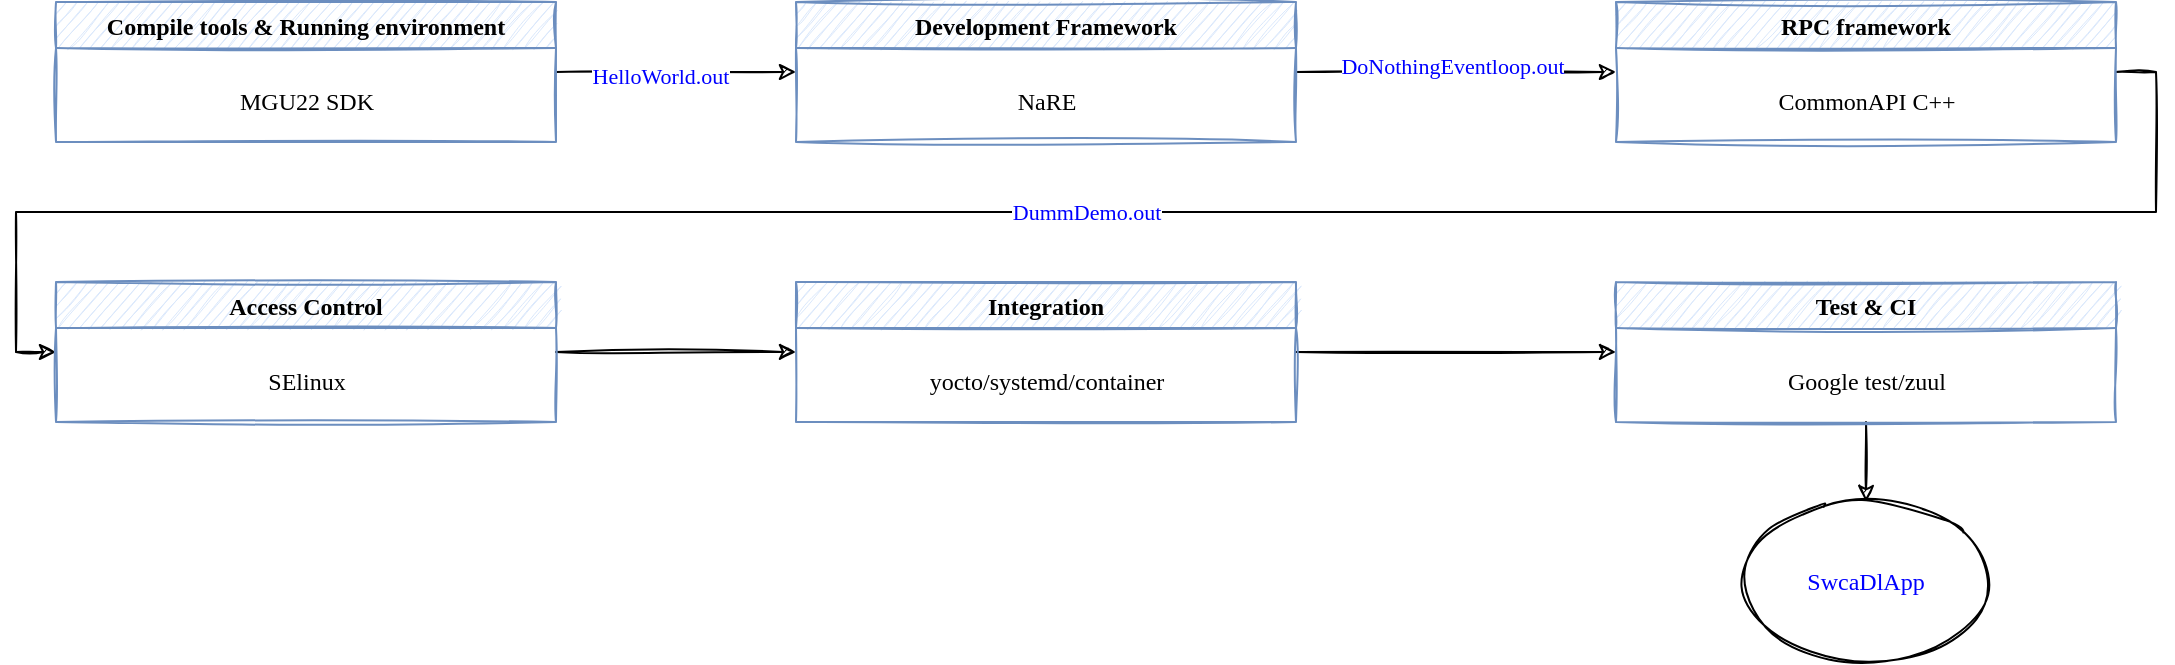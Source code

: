 <mxfile version="20.3.6" type="github">
  <diagram id="AehVh6QDJpQbHFR2inXx" name="Page-1">
    <mxGraphModel dx="2276" dy="712" grid="0" gridSize="10" guides="1" tooltips="1" connect="1" arrows="1" fold="1" page="1" pageScale="1" pageWidth="850" pageHeight="1100" math="0" shadow="0">
      <root>
        <mxCell id="0" />
        <mxCell id="1" parent="0" />
        <mxCell id="GSN7wuYJFyokMiLav0em-19" value="" style="edgeStyle=orthogonalEdgeStyle;rounded=0;orthogonalLoop=1;jettySize=auto;html=1;sketch=1;fontFamily=Comic Sans MS;entryX=0;entryY=0.5;entryDx=0;entryDy=0;" edge="1" parent="1" source="GSN7wuYJFyokMiLav0em-14" target="GSN7wuYJFyokMiLav0em-20">
          <mxGeometry relative="1" as="geometry">
            <mxPoint x="-55" y="415" as="targetPoint" />
          </mxGeometry>
        </mxCell>
        <mxCell id="GSN7wuYJFyokMiLav0em-22" value="HelloWorld.out" style="edgeLabel;html=1;align=center;verticalAlign=middle;resizable=0;points=[];fontFamily=Comic Sans MS;fontColor=#0000FF;" vertex="1" connectable="0" parent="GSN7wuYJFyokMiLav0em-19">
          <mxGeometry x="-0.139" y="-2" relative="1" as="geometry">
            <mxPoint as="offset" />
          </mxGeometry>
        </mxCell>
        <mxCell id="GSN7wuYJFyokMiLav0em-14" value="Compile tools &amp; Running environment" style="swimlane;sketch=1;fillColor=#dae8fc;strokeColor=#6c8ebf;fontFamily=Comic Sans MS;" vertex="1" parent="1">
          <mxGeometry x="-530" y="380" width="250" height="70" as="geometry" />
        </mxCell>
        <mxCell id="GSN7wuYJFyokMiLav0em-15" value="MGU22 SDK" style="text;html=1;align=center;verticalAlign=middle;resizable=0;points=[];autosize=1;strokeColor=none;fillColor=none;fontFamily=Comic Sans MS;" vertex="1" parent="GSN7wuYJFyokMiLav0em-14">
          <mxGeometry x="80" y="35" width="90" height="30" as="geometry" />
        </mxCell>
        <mxCell id="GSN7wuYJFyokMiLav0em-25" style="edgeStyle=orthogonalEdgeStyle;rounded=0;sketch=1;orthogonalLoop=1;jettySize=auto;html=1;exitX=1;exitY=0.5;exitDx=0;exitDy=0;entryX=0;entryY=0.5;entryDx=0;entryDy=0;fontFamily=Comic Sans MS;" edge="1" parent="1" source="GSN7wuYJFyokMiLav0em-20" target="GSN7wuYJFyokMiLav0em-23">
          <mxGeometry relative="1" as="geometry" />
        </mxCell>
        <mxCell id="GSN7wuYJFyokMiLav0em-26" value="DoNothingEventloop.out" style="edgeLabel;html=1;align=center;verticalAlign=middle;resizable=0;points=[];fontFamily=Comic Sans MS;fontColor=#0000FF;" vertex="1" connectable="0" parent="GSN7wuYJFyokMiLav0em-25">
          <mxGeometry x="-0.033" y="3" relative="1" as="geometry">
            <mxPoint as="offset" />
          </mxGeometry>
        </mxCell>
        <mxCell id="GSN7wuYJFyokMiLav0em-20" value="Development Framework" style="swimlane;sketch=1;fillColor=#dae8fc;strokeColor=#6c8ebf;fontFamily=Comic Sans MS;" vertex="1" parent="1">
          <mxGeometry x="-160" y="380" width="250" height="70" as="geometry" />
        </mxCell>
        <mxCell id="GSN7wuYJFyokMiLav0em-21" value="NaRE" style="text;html=1;align=center;verticalAlign=middle;resizable=0;points=[];autosize=1;strokeColor=none;fillColor=none;fontFamily=Comic Sans MS;" vertex="1" parent="GSN7wuYJFyokMiLav0em-20">
          <mxGeometry x="100" y="35" width="50" height="30" as="geometry" />
        </mxCell>
        <mxCell id="GSN7wuYJFyokMiLav0em-29" value="&lt;font color=&quot;#0000ff&quot;&gt;DummDemo.out&lt;/font&gt;" style="edgeStyle=orthogonalEdgeStyle;rounded=0;sketch=1;orthogonalLoop=1;jettySize=auto;html=1;exitX=1;exitY=0.5;exitDx=0;exitDy=0;entryX=0;entryY=0.5;entryDx=0;entryDy=0;fontFamily=Comic Sans MS;" edge="1" parent="1" source="GSN7wuYJFyokMiLav0em-23" target="GSN7wuYJFyokMiLav0em-27">
          <mxGeometry relative="1" as="geometry">
            <Array as="points">
              <mxPoint x="520" y="415" />
              <mxPoint x="520" y="485" />
              <mxPoint x="-550" y="485" />
              <mxPoint x="-550" y="555" />
            </Array>
          </mxGeometry>
        </mxCell>
        <mxCell id="GSN7wuYJFyokMiLav0em-23" value="RPC framework" style="swimlane;sketch=1;fillColor=#dae8fc;strokeColor=#6c8ebf;fontFamily=Comic Sans MS;" vertex="1" parent="1">
          <mxGeometry x="250" y="380" width="250" height="70" as="geometry" />
        </mxCell>
        <mxCell id="GSN7wuYJFyokMiLav0em-24" value="CommonAPI C++" style="text;html=1;align=center;verticalAlign=middle;resizable=0;points=[];autosize=1;strokeColor=none;fillColor=none;fontFamily=Comic Sans MS;" vertex="1" parent="GSN7wuYJFyokMiLav0em-23">
          <mxGeometry x="70" y="35" width="110" height="30" as="geometry" />
        </mxCell>
        <mxCell id="GSN7wuYJFyokMiLav0em-32" style="edgeStyle=orthogonalEdgeStyle;rounded=0;sketch=1;orthogonalLoop=1;jettySize=auto;html=1;exitX=1;exitY=0.5;exitDx=0;exitDy=0;entryX=0;entryY=0.5;entryDx=0;entryDy=0;fontFamily=Comic Sans MS;" edge="1" parent="1" source="GSN7wuYJFyokMiLav0em-27" target="GSN7wuYJFyokMiLav0em-30">
          <mxGeometry relative="1" as="geometry" />
        </mxCell>
        <mxCell id="GSN7wuYJFyokMiLav0em-27" value="Access Control" style="swimlane;sketch=1;fillColor=#dae8fc;strokeColor=#6c8ebf;fontFamily=Comic Sans MS;" vertex="1" parent="1">
          <mxGeometry x="-530" y="520" width="250" height="70" as="geometry" />
        </mxCell>
        <mxCell id="GSN7wuYJFyokMiLav0em-28" value="SElinux" style="text;html=1;align=center;verticalAlign=middle;resizable=0;points=[];autosize=1;strokeColor=none;fillColor=none;fontFamily=Comic Sans MS;" vertex="1" parent="GSN7wuYJFyokMiLav0em-27">
          <mxGeometry x="90" y="35" width="70" height="30" as="geometry" />
        </mxCell>
        <mxCell id="GSN7wuYJFyokMiLav0em-35" style="edgeStyle=orthogonalEdgeStyle;rounded=0;sketch=1;orthogonalLoop=1;jettySize=auto;html=1;exitX=1;exitY=0.5;exitDx=0;exitDy=0;entryX=0;entryY=0.5;entryDx=0;entryDy=0;fontFamily=Comic Sans MS;fontColor=#0000FF;" edge="1" parent="1" source="GSN7wuYJFyokMiLav0em-30" target="GSN7wuYJFyokMiLav0em-33">
          <mxGeometry relative="1" as="geometry" />
        </mxCell>
        <mxCell id="GSN7wuYJFyokMiLav0em-30" value="Integration" style="swimlane;sketch=1;fillColor=#dae8fc;strokeColor=#6c8ebf;fontFamily=Comic Sans MS;" vertex="1" parent="1">
          <mxGeometry x="-160" y="520" width="250" height="70" as="geometry" />
        </mxCell>
        <mxCell id="GSN7wuYJFyokMiLav0em-31" value="yocto/systemd/container" style="text;html=1;align=center;verticalAlign=middle;resizable=0;points=[];autosize=1;strokeColor=none;fillColor=none;fontFamily=Comic Sans MS;" vertex="1" parent="GSN7wuYJFyokMiLav0em-30">
          <mxGeometry x="40" y="35" width="170" height="30" as="geometry" />
        </mxCell>
        <mxCell id="GSN7wuYJFyokMiLav0em-37" style="edgeStyle=orthogonalEdgeStyle;rounded=0;sketch=1;orthogonalLoop=1;jettySize=auto;html=1;exitX=0.5;exitY=1;exitDx=0;exitDy=0;entryX=0.5;entryY=0;entryDx=0;entryDy=0;fontFamily=Comic Sans MS;fontColor=#0000FF;" edge="1" parent="1" source="GSN7wuYJFyokMiLav0em-33" target="GSN7wuYJFyokMiLav0em-36">
          <mxGeometry relative="1" as="geometry" />
        </mxCell>
        <mxCell id="GSN7wuYJFyokMiLav0em-33" value="Test &amp; CI" style="swimlane;sketch=1;fillColor=#dae8fc;strokeColor=#6c8ebf;fontFamily=Comic Sans MS;" vertex="1" parent="1">
          <mxGeometry x="250" y="520" width="250" height="70" as="geometry" />
        </mxCell>
        <mxCell id="GSN7wuYJFyokMiLav0em-34" value="Google test/zuul" style="text;html=1;align=center;verticalAlign=middle;resizable=0;points=[];autosize=1;strokeColor=none;fillColor=none;fontFamily=Comic Sans MS;" vertex="1" parent="GSN7wuYJFyokMiLav0em-33">
          <mxGeometry x="65" y="35" width="120" height="30" as="geometry" />
        </mxCell>
        <mxCell id="GSN7wuYJFyokMiLav0em-36" value="SwcaDlApp" style="ellipse;whiteSpace=wrap;html=1;sketch=1;fontFamily=Comic Sans MS;fontColor=#0000FF;" vertex="1" parent="1">
          <mxGeometry x="315" y="630" width="120" height="80" as="geometry" />
        </mxCell>
      </root>
    </mxGraphModel>
  </diagram>
</mxfile>
